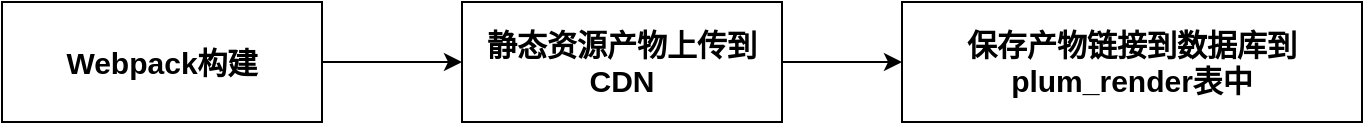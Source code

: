 <mxfile version="13.10.9" type="github">
  <diagram id="ftsV1FRgqZV6eg8ztTbC" name="Page-1">
    <mxGraphModel dx="1422" dy="706" grid="1" gridSize="10" guides="1" tooltips="1" connect="1" arrows="1" fold="1" page="1" pageScale="1" pageWidth="1169" pageHeight="827" math="0" shadow="0">
      <root>
        <mxCell id="0" />
        <mxCell id="1" parent="0" />
        <mxCell id="Op2Fik1vuCiL9oBFI_Vi-4" style="edgeStyle=orthogonalEdgeStyle;rounded=0;orthogonalLoop=1;jettySize=auto;html=1;entryX=0;entryY=0.5;entryDx=0;entryDy=0;" edge="1" parent="1" source="Op2Fik1vuCiL9oBFI_Vi-1" target="Op2Fik1vuCiL9oBFI_Vi-3">
          <mxGeometry relative="1" as="geometry" />
        </mxCell>
        <mxCell id="Op2Fik1vuCiL9oBFI_Vi-1" value="&lt;b&gt;&lt;font style=&quot;font-size: 15px&quot;&gt;Webpack构建&lt;/font&gt;&lt;/b&gt;" style="rounded=0;whiteSpace=wrap;html=1;" vertex="1" parent="1">
          <mxGeometry x="90" y="220" width="160" height="60" as="geometry" />
        </mxCell>
        <mxCell id="Op2Fik1vuCiL9oBFI_Vi-6" style="edgeStyle=orthogonalEdgeStyle;rounded=0;orthogonalLoop=1;jettySize=auto;html=1;entryX=0;entryY=0.5;entryDx=0;entryDy=0;" edge="1" parent="1" source="Op2Fik1vuCiL9oBFI_Vi-3" target="Op2Fik1vuCiL9oBFI_Vi-5">
          <mxGeometry relative="1" as="geometry" />
        </mxCell>
        <mxCell id="Op2Fik1vuCiL9oBFI_Vi-3" value="&lt;span style=&quot;font-size: 15px&quot;&gt;&lt;b&gt;静态资源产物上传到CDN&lt;/b&gt;&lt;/span&gt;" style="rounded=0;whiteSpace=wrap;html=1;" vertex="1" parent="1">
          <mxGeometry x="320" y="220" width="160" height="60" as="geometry" />
        </mxCell>
        <mxCell id="Op2Fik1vuCiL9oBFI_Vi-5" value="&lt;span style=&quot;font-size: 15px&quot;&gt;&lt;b&gt;保存产物链接到数据库到&lt;br&gt;plum_render表中&lt;br&gt;&lt;/b&gt;&lt;/span&gt;" style="rounded=0;whiteSpace=wrap;html=1;" vertex="1" parent="1">
          <mxGeometry x="540" y="220" width="230" height="60" as="geometry" />
        </mxCell>
      </root>
    </mxGraphModel>
  </diagram>
</mxfile>
